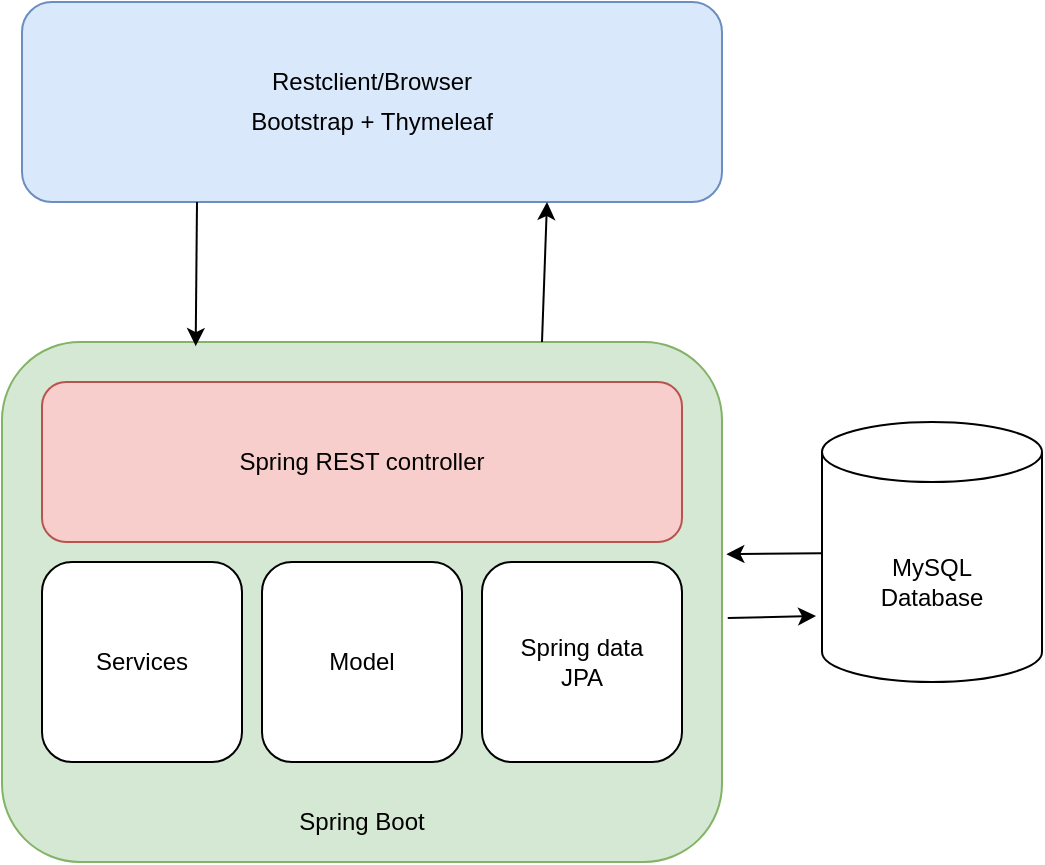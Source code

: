 <mxfile version="14.4.8" type="device"><diagram id="JoTvt7kBClol_my8BZ23" name="Page-1"><mxGraphModel dx="659" dy="542" grid="1" gridSize="10" guides="1" tooltips="1" connect="1" arrows="1" fold="1" page="1" pageScale="1" pageWidth="850" pageHeight="1100" math="0" shadow="0"><root><mxCell id="0"/><mxCell id="1" parent="0"/><mxCell id="y8qBwbN3MLuvtmcE9jW2-1" value="" style="shape=cylinder3;whiteSpace=wrap;html=1;boundedLbl=1;backgroundOutline=1;size=15;" vertex="1" parent="1"><mxGeometry x="500" y="250" width="110" height="130" as="geometry"/></mxCell><mxCell id="y8qBwbN3MLuvtmcE9jW2-2" value="&lt;div&gt;MySQL&lt;/div&gt;&lt;div&gt;Database&lt;br&gt;&lt;/div&gt;" style="text;html=1;strokeColor=none;fillColor=none;align=center;verticalAlign=middle;whiteSpace=wrap;rounded=0;" vertex="1" parent="1"><mxGeometry x="535" y="320" width="40" height="20" as="geometry"/></mxCell><mxCell id="y8qBwbN3MLuvtmcE9jW2-3" value="" style="rounded=1;whiteSpace=wrap;html=1;fillColor=#d5e8d4;strokeColor=#82b366;" vertex="1" parent="1"><mxGeometry x="90" y="210" width="360" height="260" as="geometry"/></mxCell><mxCell id="y8qBwbN3MLuvtmcE9jW2-4" value="" style="rounded=1;whiteSpace=wrap;html=1;fillColor=#f8cecc;strokeColor=#b85450;" vertex="1" parent="1"><mxGeometry x="110" y="230" width="320" height="80" as="geometry"/></mxCell><mxCell id="y8qBwbN3MLuvtmcE9jW2-5" value="Spring REST controller" style="text;html=1;strokeColor=none;fillColor=none;align=center;verticalAlign=middle;whiteSpace=wrap;rounded=0;" vertex="1" parent="1"><mxGeometry x="130" y="250" width="280" height="40" as="geometry"/></mxCell><mxCell id="y8qBwbN3MLuvtmcE9jW2-7" value="" style="rounded=1;whiteSpace=wrap;html=1;" vertex="1" parent="1"><mxGeometry x="110" y="320" width="100" height="100" as="geometry"/></mxCell><mxCell id="y8qBwbN3MLuvtmcE9jW2-8" value="Spring Boot" style="text;html=1;strokeColor=none;fillColor=none;align=center;verticalAlign=middle;whiteSpace=wrap;rounded=0;" vertex="1" parent="1"><mxGeometry x="210" y="440" width="120" height="20" as="geometry"/></mxCell><mxCell id="y8qBwbN3MLuvtmcE9jW2-9" value="" style="rounded=1;whiteSpace=wrap;html=1;" vertex="1" parent="1"><mxGeometry x="220" y="320" width="100" height="100" as="geometry"/></mxCell><mxCell id="y8qBwbN3MLuvtmcE9jW2-10" value="" style="rounded=1;whiteSpace=wrap;html=1;" vertex="1" parent="1"><mxGeometry x="330" y="320" width="100" height="100" as="geometry"/></mxCell><mxCell id="y8qBwbN3MLuvtmcE9jW2-12" value="Services" style="text;html=1;strokeColor=none;fillColor=none;align=center;verticalAlign=middle;whiteSpace=wrap;rounded=0;" vertex="1" parent="1"><mxGeometry x="140" y="360" width="40" height="20" as="geometry"/></mxCell><mxCell id="y8qBwbN3MLuvtmcE9jW2-13" value="Model" style="text;html=1;strokeColor=none;fillColor=none;align=center;verticalAlign=middle;whiteSpace=wrap;rounded=0;" vertex="1" parent="1"><mxGeometry x="250" y="360" width="40" height="20" as="geometry"/></mxCell><mxCell id="y8qBwbN3MLuvtmcE9jW2-14" value="Spring data JPA" style="text;html=1;strokeColor=none;fillColor=none;align=center;verticalAlign=middle;whiteSpace=wrap;rounded=0;" vertex="1" parent="1"><mxGeometry x="345" y="360" width="70" height="20" as="geometry"/></mxCell><mxCell id="y8qBwbN3MLuvtmcE9jW2-18" value="" style="endArrow=classic;html=1;entryX=1.006;entryY=0.408;entryDx=0;entryDy=0;entryPerimeter=0;" edge="1" parent="1" source="y8qBwbN3MLuvtmcE9jW2-1" target="y8qBwbN3MLuvtmcE9jW2-3"><mxGeometry width="50" height="50" relative="1" as="geometry"><mxPoint x="310" y="430" as="sourcePoint"/><mxPoint x="360" y="380" as="targetPoint"/></mxGeometry></mxCell><mxCell id="y8qBwbN3MLuvtmcE9jW2-19" value="" style="endArrow=classic;html=1;entryX=-0.027;entryY=0.746;entryDx=0;entryDy=0;entryPerimeter=0;exitX=1.008;exitY=0.531;exitDx=0;exitDy=0;exitPerimeter=0;" edge="1" parent="1" source="y8qBwbN3MLuvtmcE9jW2-3" target="y8qBwbN3MLuvtmcE9jW2-1"><mxGeometry width="50" height="50" relative="1" as="geometry"><mxPoint x="310" y="430" as="sourcePoint"/><mxPoint x="360" y="380" as="targetPoint"/></mxGeometry></mxCell><mxCell id="y8qBwbN3MLuvtmcE9jW2-20" value="" style="rounded=1;whiteSpace=wrap;html=1;fillColor=#dae8fc;strokeColor=#6c8ebf;" vertex="1" parent="1"><mxGeometry x="100" y="40" width="350" height="100" as="geometry"/></mxCell><mxCell id="y8qBwbN3MLuvtmcE9jW2-21" value="Restclient/Browser" style="text;html=1;strokeColor=none;fillColor=none;align=center;verticalAlign=middle;whiteSpace=wrap;rounded=0;" vertex="1" parent="1"><mxGeometry x="205" y="70" width="140" height="20" as="geometry"/></mxCell><mxCell id="y8qBwbN3MLuvtmcE9jW2-23" value="Bootstrap + Thymeleaf" style="text;html=1;strokeColor=none;fillColor=none;align=center;verticalAlign=middle;whiteSpace=wrap;rounded=0;" vertex="1" parent="1"><mxGeometry x="190" y="90" width="170" height="20" as="geometry"/></mxCell><mxCell id="y8qBwbN3MLuvtmcE9jW2-24" value="" style="endArrow=classic;html=1;entryX=0.75;entryY=1;entryDx=0;entryDy=0;exitX=0.75;exitY=0;exitDx=0;exitDy=0;" edge="1" parent="1" source="y8qBwbN3MLuvtmcE9jW2-3" target="y8qBwbN3MLuvtmcE9jW2-20"><mxGeometry width="50" height="50" relative="1" as="geometry"><mxPoint x="310" y="280" as="sourcePoint"/><mxPoint x="360" y="230" as="targetPoint"/></mxGeometry></mxCell><mxCell id="y8qBwbN3MLuvtmcE9jW2-25" value="" style="endArrow=classic;html=1;entryX=0.269;entryY=0.008;entryDx=0;entryDy=0;exitX=0.25;exitY=1;exitDx=0;exitDy=0;entryPerimeter=0;" edge="1" parent="1" source="y8qBwbN3MLuvtmcE9jW2-20" target="y8qBwbN3MLuvtmcE9jW2-3"><mxGeometry width="50" height="50" relative="1" as="geometry"><mxPoint x="310" y="280" as="sourcePoint"/><mxPoint x="360" y="230" as="targetPoint"/></mxGeometry></mxCell></root></mxGraphModel></diagram></mxfile>